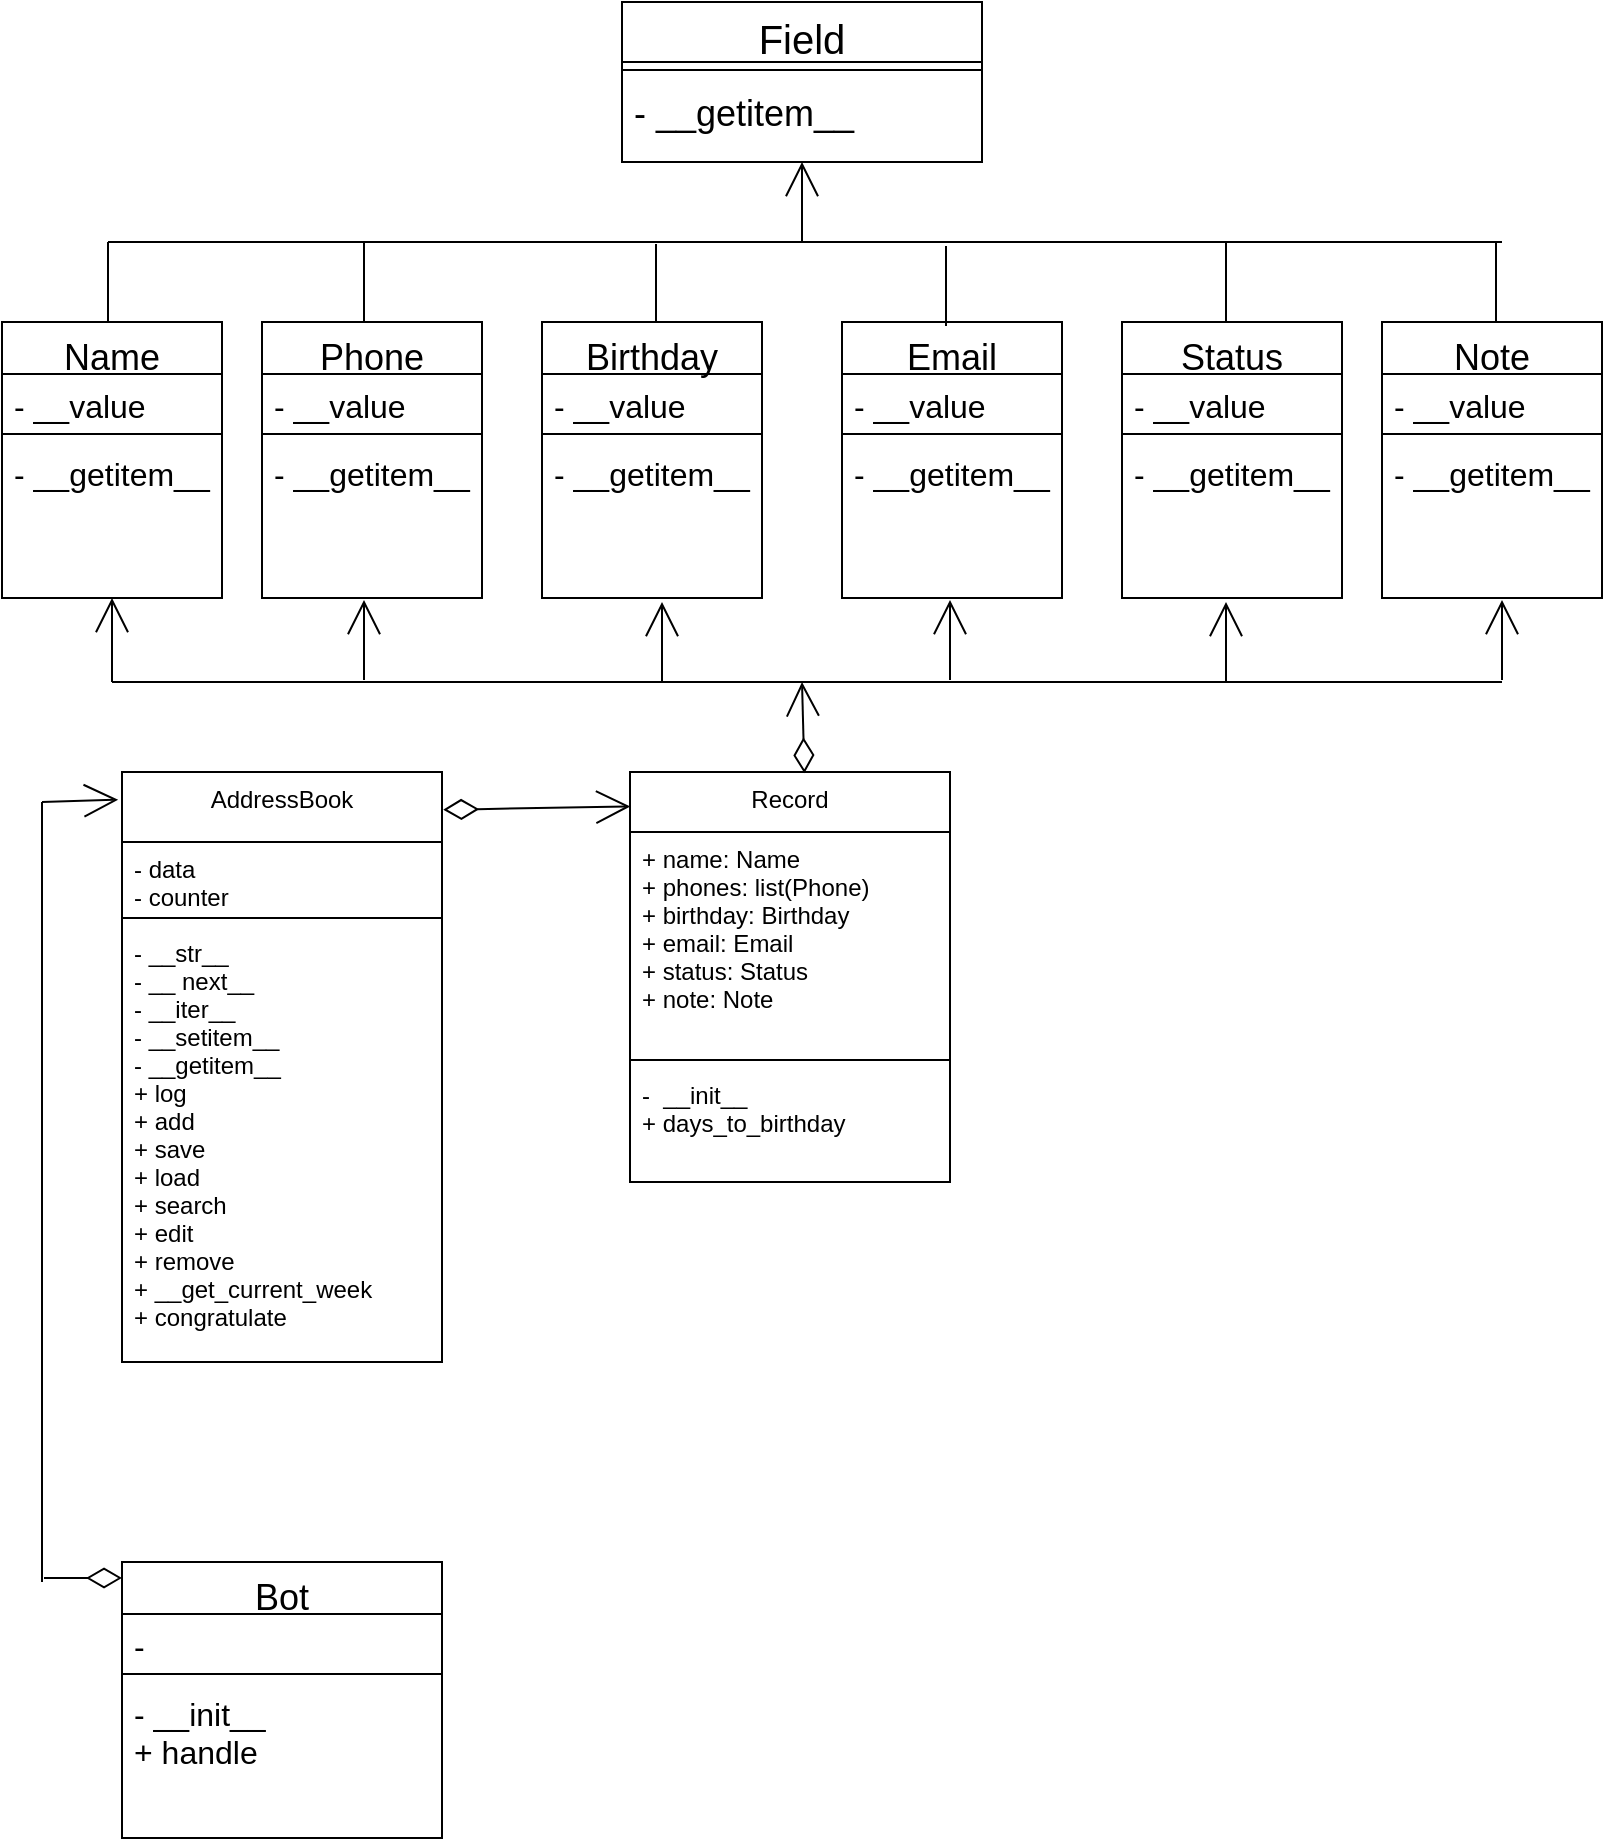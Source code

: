 <mxfile version="21.6.8" type="device">
  <diagram id="C5RBs43oDa-KdzZeNtuy" name="Page-1">
    <mxGraphModel dx="1050" dy="585" grid="1" gridSize="10" guides="1" tooltips="1" connect="1" arrows="1" fold="1" page="1" pageScale="1" pageWidth="827" pageHeight="1169" math="0" shadow="0">
      <root>
        <mxCell id="WIyWlLk6GJQsqaUBKTNV-0" />
        <mxCell id="WIyWlLk6GJQsqaUBKTNV-1" parent="WIyWlLk6GJQsqaUBKTNV-0" />
        <mxCell id="zkfFHV4jXpPFQw0GAbJ--0" value="Field" style="swimlane;fontStyle=0;align=center;verticalAlign=top;childLayout=stackLayout;horizontal=1;startSize=30;horizontalStack=0;resizeParent=1;resizeLast=0;collapsible=1;marginBottom=0;rounded=0;shadow=0;strokeWidth=1;fontSize=20;" parent="WIyWlLk6GJQsqaUBKTNV-1" vertex="1">
          <mxGeometry x="330" y="200" width="180" height="80" as="geometry">
            <mxRectangle x="230" y="140" width="160" height="26" as="alternateBounds" />
          </mxGeometry>
        </mxCell>
        <mxCell id="zkfFHV4jXpPFQw0GAbJ--4" value="" style="line;html=1;strokeWidth=1;align=left;verticalAlign=middle;spacingTop=-1;spacingLeft=3;spacingRight=3;rotatable=0;labelPosition=right;points=[];portConstraint=eastwest;" parent="zkfFHV4jXpPFQw0GAbJ--0" vertex="1">
          <mxGeometry y="30" width="180" height="8" as="geometry" />
        </mxCell>
        <mxCell id="GdWMDdMxAD1pK-X6qC2C-0" value="- __getitem__" style="text;align=left;verticalAlign=top;spacingLeft=4;spacingRight=4;overflow=hidden;rotatable=1;points=[[0,0.5],[1,0.5]];portConstraint=eastwest;movable=1;resizable=1;deletable=1;editable=1;locked=0;connectable=1;fontSize=18;" parent="zkfFHV4jXpPFQw0GAbJ--0" vertex="1">
          <mxGeometry y="38" width="180" height="32" as="geometry" />
        </mxCell>
        <mxCell id="f89vowj2R0EjpbG1QXsR-9" value="Name" style="swimlane;fontStyle=0;align=center;verticalAlign=top;childLayout=stackLayout;horizontal=1;startSize=26;horizontalStack=0;resizeParent=1;resizeLast=0;collapsible=1;marginBottom=0;rounded=0;shadow=0;strokeWidth=1;fontSize=18;" parent="WIyWlLk6GJQsqaUBKTNV-1" vertex="1">
          <mxGeometry x="20" y="360" width="110" height="138" as="geometry">
            <mxRectangle x="130" y="380" width="160" height="26" as="alternateBounds" />
          </mxGeometry>
        </mxCell>
        <mxCell id="f89vowj2R0EjpbG1QXsR-10" value="- __value" style="text;align=left;verticalAlign=top;spacingLeft=4;spacingRight=4;overflow=hidden;rotatable=0;points=[[0,0.5],[1,0.5]];portConstraint=eastwest;fontSize=16;" parent="f89vowj2R0EjpbG1QXsR-9" vertex="1">
          <mxGeometry y="26" width="110" height="26" as="geometry" />
        </mxCell>
        <mxCell id="f89vowj2R0EjpbG1QXsR-12" value="" style="line;html=1;strokeWidth=1;align=left;verticalAlign=middle;spacingTop=-1;spacingLeft=3;spacingRight=3;rotatable=0;labelPosition=right;points=[];portConstraint=eastwest;" parent="f89vowj2R0EjpbG1QXsR-9" vertex="1">
          <mxGeometry y="52" width="110" height="8" as="geometry" />
        </mxCell>
        <mxCell id="f89vowj2R0EjpbG1QXsR-13" value="- __getitem__" style="text;align=left;verticalAlign=top;spacingLeft=4;spacingRight=4;overflow=hidden;rotatable=0;points=[[0,0.5],[1,0.5]];portConstraint=eastwest;fontStyle=0;fontSize=16;" parent="f89vowj2R0EjpbG1QXsR-9" vertex="1">
          <mxGeometry y="60" width="110" height="60" as="geometry" />
        </mxCell>
        <mxCell id="f89vowj2R0EjpbG1QXsR-15" value="" style="endArrow=open;html=1;rounded=0;endSize=15;endFill=0;" parent="WIyWlLk6GJQsqaUBKTNV-1" edge="1">
          <mxGeometry width="50" height="50" relative="1" as="geometry">
            <mxPoint x="420" y="320" as="sourcePoint" />
            <mxPoint x="420" y="280" as="targetPoint" />
            <Array as="points">
              <mxPoint x="420" y="310" />
            </Array>
          </mxGeometry>
        </mxCell>
        <mxCell id="f89vowj2R0EjpbG1QXsR-17" value="" style="endArrow=none;html=1;rounded=0;" parent="WIyWlLk6GJQsqaUBKTNV-1" edge="1">
          <mxGeometry width="50" height="50" relative="1" as="geometry">
            <mxPoint x="73" y="320" as="sourcePoint" />
            <mxPoint x="770" y="320" as="targetPoint" />
          </mxGeometry>
        </mxCell>
        <mxCell id="f89vowj2R0EjpbG1QXsR-18" value="" style="endArrow=none;html=1;rounded=0;exitX=0.5;exitY=0;exitDx=0;exitDy=0;" parent="WIyWlLk6GJQsqaUBKTNV-1" edge="1">
          <mxGeometry width="50" height="50" relative="1" as="geometry">
            <mxPoint x="73" y="360" as="sourcePoint" />
            <mxPoint x="73" y="320" as="targetPoint" />
          </mxGeometry>
        </mxCell>
        <mxCell id="f89vowj2R0EjpbG1QXsR-19" value="" style="endArrow=none;html=1;rounded=0;exitX=0.5;exitY=0;exitDx=0;exitDy=0;" parent="WIyWlLk6GJQsqaUBKTNV-1" edge="1">
          <mxGeometry width="50" height="50" relative="1" as="geometry">
            <mxPoint x="201" y="360" as="sourcePoint" />
            <mxPoint x="201" y="320" as="targetPoint" />
            <Array as="points">
              <mxPoint x="201" y="340" />
            </Array>
          </mxGeometry>
        </mxCell>
        <mxCell id="f89vowj2R0EjpbG1QXsR-20" value="" style="endArrow=none;html=1;rounded=0;exitX=0.5;exitY=0;exitDx=0;exitDy=0;" parent="WIyWlLk6GJQsqaUBKTNV-1" edge="1">
          <mxGeometry width="50" height="50" relative="1" as="geometry">
            <mxPoint x="347" y="361" as="sourcePoint" />
            <mxPoint x="347" y="321" as="targetPoint" />
            <Array as="points">
              <mxPoint x="347" y="341" />
            </Array>
          </mxGeometry>
        </mxCell>
        <mxCell id="f89vowj2R0EjpbG1QXsR-21" value="" style="endArrow=none;html=1;rounded=0;exitX=0.5;exitY=0;exitDx=0;exitDy=0;" parent="WIyWlLk6GJQsqaUBKTNV-1" edge="1">
          <mxGeometry width="50" height="50" relative="1" as="geometry">
            <mxPoint x="767" y="360" as="sourcePoint" />
            <mxPoint x="767" y="320" as="targetPoint" />
            <Array as="points">
              <mxPoint x="767" y="340" />
            </Array>
          </mxGeometry>
        </mxCell>
        <mxCell id="f89vowj2R0EjpbG1QXsR-38" value="Record" style="swimlane;fontStyle=0;align=center;verticalAlign=top;childLayout=stackLayout;horizontal=1;startSize=30;horizontalStack=0;resizeParent=1;resizeLast=0;collapsible=1;marginBottom=0;rounded=0;shadow=0;strokeWidth=1;" parent="WIyWlLk6GJQsqaUBKTNV-1" vertex="1">
          <mxGeometry x="334" y="585" width="160" height="205" as="geometry">
            <mxRectangle x="230" y="140" width="160" height="26" as="alternateBounds" />
          </mxGeometry>
        </mxCell>
        <mxCell id="f89vowj2R0EjpbG1QXsR-39" value="+ name: Name&#xa;+ phones: list(Phone)&#xa;+ birthday: Birthday&#xa;+ email: Email&#xa;+ status: Status&#xa;+ note: Note" style="text;align=left;verticalAlign=top;spacingLeft=4;spacingRight=4;overflow=hidden;rotatable=0;points=[[0,0.5],[1,0.5]];portConstraint=eastwest;" parent="f89vowj2R0EjpbG1QXsR-38" vertex="1">
          <mxGeometry y="30" width="160" height="110" as="geometry" />
        </mxCell>
        <mxCell id="f89vowj2R0EjpbG1QXsR-40" value="" style="line;html=1;strokeWidth=1;align=left;verticalAlign=middle;spacingTop=-1;spacingLeft=3;spacingRight=3;rotatable=0;labelPosition=right;points=[];portConstraint=eastwest;" parent="f89vowj2R0EjpbG1QXsR-38" vertex="1">
          <mxGeometry y="140" width="160" height="8" as="geometry" />
        </mxCell>
        <mxCell id="f89vowj2R0EjpbG1QXsR-42" value="-  __init__&#xa;+ days_to_birthday&#xa;" style="text;align=left;verticalAlign=top;spacingLeft=4;spacingRight=4;overflow=hidden;rotatable=0;points=[[0,0.5],[1,0.5]];portConstraint=eastwest;fontStyle=0" parent="f89vowj2R0EjpbG1QXsR-38" vertex="1">
          <mxGeometry y="148" width="160" height="42" as="geometry" />
        </mxCell>
        <mxCell id="f89vowj2R0EjpbG1QXsR-44" value="" style="endArrow=open;html=1;rounded=0;endFill=0;startArrow=diamondThin;startFill=0;endSize=15;startSize=15;exitX=0.545;exitY=0.003;exitDx=0;exitDy=0;exitPerimeter=0;" parent="WIyWlLk6GJQsqaUBKTNV-1" source="f89vowj2R0EjpbG1QXsR-38" edge="1">
          <mxGeometry width="50" height="50" relative="1" as="geometry">
            <mxPoint x="420" y="580" as="sourcePoint" />
            <mxPoint x="420" y="540" as="targetPoint" />
          </mxGeometry>
        </mxCell>
        <mxCell id="f89vowj2R0EjpbG1QXsR-45" value="" style="endArrow=none;html=1;rounded=0;" parent="WIyWlLk6GJQsqaUBKTNV-1" edge="1">
          <mxGeometry width="50" height="50" relative="1" as="geometry">
            <mxPoint x="75" y="540" as="sourcePoint" />
            <mxPoint x="770" y="540" as="targetPoint" />
          </mxGeometry>
        </mxCell>
        <mxCell id="f89vowj2R0EjpbG1QXsR-47" value="" style="endArrow=open;html=1;rounded=0;endFill=0;endSize=15;entryX=0.5;entryY=1;entryDx=0;entryDy=0;" parent="WIyWlLk6GJQsqaUBKTNV-1" target="f89vowj2R0EjpbG1QXsR-9" edge="1">
          <mxGeometry width="50" height="50" relative="1" as="geometry">
            <mxPoint x="75" y="540" as="sourcePoint" />
            <mxPoint x="110" y="640" as="targetPoint" />
          </mxGeometry>
        </mxCell>
        <mxCell id="f89vowj2R0EjpbG1QXsR-48" value="" style="endArrow=open;html=1;rounded=0;endFill=0;endSize=15;" parent="WIyWlLk6GJQsqaUBKTNV-1" edge="1">
          <mxGeometry width="50" height="50" relative="1" as="geometry">
            <mxPoint x="632" y="540" as="sourcePoint" />
            <mxPoint x="632" y="500" as="targetPoint" />
          </mxGeometry>
        </mxCell>
        <mxCell id="f89vowj2R0EjpbG1QXsR-49" value="" style="endArrow=open;html=1;rounded=0;endFill=0;endSize=15;" parent="WIyWlLk6GJQsqaUBKTNV-1" edge="1">
          <mxGeometry width="50" height="50" relative="1" as="geometry">
            <mxPoint x="201" y="539" as="sourcePoint" />
            <mxPoint x="201" y="499" as="targetPoint" />
          </mxGeometry>
        </mxCell>
        <mxCell id="f89vowj2R0EjpbG1QXsR-50" value="" style="endArrow=open;html=1;rounded=0;endFill=0;endSize=15;" parent="WIyWlLk6GJQsqaUBKTNV-1" edge="1">
          <mxGeometry width="50" height="50" relative="1" as="geometry">
            <mxPoint x="770" y="539" as="sourcePoint" />
            <mxPoint x="770" y="499" as="targetPoint" />
          </mxGeometry>
        </mxCell>
        <mxCell id="f89vowj2R0EjpbG1QXsR-51" value="AddressBook" style="swimlane;fontStyle=0;align=center;verticalAlign=top;childLayout=stackLayout;horizontal=1;startSize=35;horizontalStack=0;resizeParent=1;resizeLast=0;collapsible=1;marginBottom=0;rounded=0;shadow=0;strokeWidth=1;" parent="WIyWlLk6GJQsqaUBKTNV-1" vertex="1">
          <mxGeometry x="80" y="585" width="160" height="295" as="geometry">
            <mxRectangle x="130" y="380" width="160" height="26" as="alternateBounds" />
          </mxGeometry>
        </mxCell>
        <mxCell id="f89vowj2R0EjpbG1QXsR-52" value="- data&#xa;- counter" style="text;align=left;verticalAlign=top;spacingLeft=4;spacingRight=4;overflow=hidden;rotatable=0;points=[[0,0.5],[1,0.5]];portConstraint=eastwest;" parent="f89vowj2R0EjpbG1QXsR-51" vertex="1">
          <mxGeometry y="35" width="160" height="34" as="geometry" />
        </mxCell>
        <mxCell id="f89vowj2R0EjpbG1QXsR-53" value="" style="line;html=1;strokeWidth=1;align=left;verticalAlign=middle;spacingTop=-1;spacingLeft=3;spacingRight=3;rotatable=0;labelPosition=right;points=[];portConstraint=eastwest;" parent="f89vowj2R0EjpbG1QXsR-51" vertex="1">
          <mxGeometry y="69" width="160" height="8" as="geometry" />
        </mxCell>
        <mxCell id="f89vowj2R0EjpbG1QXsR-54" value="- __str__&#xa;- __ next__&#xa;- __iter__&#xa;- __setitem__&#xa;- __getitem__&#xa;+ log&#xa;+ add&#xa;+ save&#xa;+ load&#xa;+ search&#xa;+ edit&#xa;+ remove&#xa;+ __get_current_week&#xa;+ congratulate&#xa;" style="text;align=left;verticalAlign=top;spacingLeft=4;spacingRight=4;overflow=hidden;rotatable=0;points=[[0,0.5],[1,0.5]];portConstraint=eastwest;fontStyle=0" parent="f89vowj2R0EjpbG1QXsR-51" vertex="1">
          <mxGeometry y="77" width="160" height="213" as="geometry" />
        </mxCell>
        <mxCell id="f89vowj2R0EjpbG1QXsR-55" value="" style="endArrow=open;html=1;rounded=0;endFill=0;startArrow=diamondThin;startFill=0;endSize=15;startSize=15;entryX=0.001;entryY=0.084;entryDx=0;entryDy=0;entryPerimeter=0;exitX=1.004;exitY=0.064;exitDx=0;exitDy=0;exitPerimeter=0;" parent="WIyWlLk6GJQsqaUBKTNV-1" source="f89vowj2R0EjpbG1QXsR-51" target="f89vowj2R0EjpbG1QXsR-38" edge="1">
          <mxGeometry width="50" height="50" relative="1" as="geometry">
            <mxPoint x="240" y="600" as="sourcePoint" />
            <mxPoint x="330" y="600" as="targetPoint" />
          </mxGeometry>
        </mxCell>
        <mxCell id="DfpqDmvV-3iWDSNKvdnb-0" value="Phone" style="swimlane;fontStyle=0;align=center;verticalAlign=top;childLayout=stackLayout;horizontal=1;startSize=26;horizontalStack=0;resizeParent=1;resizeLast=0;collapsible=1;marginBottom=0;rounded=0;shadow=0;strokeWidth=1;fontSize=18;" parent="WIyWlLk6GJQsqaUBKTNV-1" vertex="1">
          <mxGeometry x="150" y="360" width="110" height="138" as="geometry">
            <mxRectangle x="130" y="380" width="160" height="26" as="alternateBounds" />
          </mxGeometry>
        </mxCell>
        <mxCell id="DfpqDmvV-3iWDSNKvdnb-1" value="- __value" style="text;align=left;verticalAlign=top;spacingLeft=4;spacingRight=4;overflow=hidden;rotatable=0;points=[[0,0.5],[1,0.5]];portConstraint=eastwest;fontSize=16;" parent="DfpqDmvV-3iWDSNKvdnb-0" vertex="1">
          <mxGeometry y="26" width="110" height="26" as="geometry" />
        </mxCell>
        <mxCell id="DfpqDmvV-3iWDSNKvdnb-2" value="" style="line;html=1;strokeWidth=1;align=left;verticalAlign=middle;spacingTop=-1;spacingLeft=3;spacingRight=3;rotatable=0;labelPosition=right;points=[];portConstraint=eastwest;" parent="DfpqDmvV-3iWDSNKvdnb-0" vertex="1">
          <mxGeometry y="52" width="110" height="8" as="geometry" />
        </mxCell>
        <mxCell id="DfpqDmvV-3iWDSNKvdnb-3" value="- __getitem__" style="text;align=left;verticalAlign=top;spacingLeft=4;spacingRight=4;overflow=hidden;rotatable=0;points=[[0,0.5],[1,0.5]];portConstraint=eastwest;fontStyle=0;fontSize=16;" parent="DfpqDmvV-3iWDSNKvdnb-0" vertex="1">
          <mxGeometry y="60" width="110" height="60" as="geometry" />
        </mxCell>
        <mxCell id="DfpqDmvV-3iWDSNKvdnb-4" value="Birthday" style="swimlane;fontStyle=0;align=center;verticalAlign=top;childLayout=stackLayout;horizontal=1;startSize=26;horizontalStack=0;resizeParent=1;resizeLast=0;collapsible=1;marginBottom=0;rounded=0;shadow=0;strokeWidth=1;fontSize=18;" parent="WIyWlLk6GJQsqaUBKTNV-1" vertex="1">
          <mxGeometry x="290" y="360" width="110" height="138" as="geometry">
            <mxRectangle x="130" y="380" width="160" height="26" as="alternateBounds" />
          </mxGeometry>
        </mxCell>
        <mxCell id="DfpqDmvV-3iWDSNKvdnb-5" value="- __value" style="text;align=left;verticalAlign=top;spacingLeft=4;spacingRight=4;overflow=hidden;rotatable=0;points=[[0,0.5],[1,0.5]];portConstraint=eastwest;fontSize=16;" parent="DfpqDmvV-3iWDSNKvdnb-4" vertex="1">
          <mxGeometry y="26" width="110" height="26" as="geometry" />
        </mxCell>
        <mxCell id="DfpqDmvV-3iWDSNKvdnb-6" value="" style="line;html=1;strokeWidth=1;align=left;verticalAlign=middle;spacingTop=-1;spacingLeft=3;spacingRight=3;rotatable=0;labelPosition=right;points=[];portConstraint=eastwest;" parent="DfpqDmvV-3iWDSNKvdnb-4" vertex="1">
          <mxGeometry y="52" width="110" height="8" as="geometry" />
        </mxCell>
        <mxCell id="DfpqDmvV-3iWDSNKvdnb-7" value="- __getitem__" style="text;align=left;verticalAlign=top;spacingLeft=4;spacingRight=4;overflow=hidden;rotatable=0;points=[[0,0.5],[1,0.5]];portConstraint=eastwest;fontStyle=0;fontSize=16;" parent="DfpqDmvV-3iWDSNKvdnb-4" vertex="1">
          <mxGeometry y="60" width="110" height="60" as="geometry" />
        </mxCell>
        <mxCell id="DfpqDmvV-3iWDSNKvdnb-8" value="Email" style="swimlane;fontStyle=0;align=center;verticalAlign=top;childLayout=stackLayout;horizontal=1;startSize=26;horizontalStack=0;resizeParent=1;resizeLast=0;collapsible=1;marginBottom=0;rounded=0;shadow=0;strokeWidth=1;fontSize=18;" parent="WIyWlLk6GJQsqaUBKTNV-1" vertex="1">
          <mxGeometry x="440" y="360" width="110" height="138" as="geometry">
            <mxRectangle x="130" y="380" width="160" height="26" as="alternateBounds" />
          </mxGeometry>
        </mxCell>
        <mxCell id="DfpqDmvV-3iWDSNKvdnb-9" value="- __value" style="text;align=left;verticalAlign=top;spacingLeft=4;spacingRight=4;overflow=hidden;rotatable=0;points=[[0,0.5],[1,0.5]];portConstraint=eastwest;fontSize=16;" parent="DfpqDmvV-3iWDSNKvdnb-8" vertex="1">
          <mxGeometry y="26" width="110" height="26" as="geometry" />
        </mxCell>
        <mxCell id="DfpqDmvV-3iWDSNKvdnb-10" value="" style="line;html=1;strokeWidth=1;align=left;verticalAlign=middle;spacingTop=-1;spacingLeft=3;spacingRight=3;rotatable=0;labelPosition=right;points=[];portConstraint=eastwest;" parent="DfpqDmvV-3iWDSNKvdnb-8" vertex="1">
          <mxGeometry y="52" width="110" height="8" as="geometry" />
        </mxCell>
        <mxCell id="DfpqDmvV-3iWDSNKvdnb-11" value="- __getitem__" style="text;align=left;verticalAlign=top;spacingLeft=4;spacingRight=4;overflow=hidden;rotatable=0;points=[[0,0.5],[1,0.5]];portConstraint=eastwest;fontStyle=0;fontSize=16;" parent="DfpqDmvV-3iWDSNKvdnb-8" vertex="1">
          <mxGeometry y="60" width="110" height="60" as="geometry" />
        </mxCell>
        <mxCell id="DfpqDmvV-3iWDSNKvdnb-12" value="Note" style="swimlane;fontStyle=0;align=center;verticalAlign=top;childLayout=stackLayout;horizontal=1;startSize=26;horizontalStack=0;resizeParent=1;resizeLast=0;collapsible=1;marginBottom=0;rounded=0;shadow=0;strokeWidth=1;fontSize=18;" parent="WIyWlLk6GJQsqaUBKTNV-1" vertex="1">
          <mxGeometry x="710" y="360" width="110" height="138" as="geometry">
            <mxRectangle x="130" y="380" width="160" height="26" as="alternateBounds" />
          </mxGeometry>
        </mxCell>
        <mxCell id="DfpqDmvV-3iWDSNKvdnb-13" value="- __value" style="text;align=left;verticalAlign=top;spacingLeft=4;spacingRight=4;overflow=hidden;rotatable=0;points=[[0,0.5],[1,0.5]];portConstraint=eastwest;fontSize=16;" parent="DfpqDmvV-3iWDSNKvdnb-12" vertex="1">
          <mxGeometry y="26" width="110" height="26" as="geometry" />
        </mxCell>
        <mxCell id="DfpqDmvV-3iWDSNKvdnb-14" value="" style="line;html=1;strokeWidth=1;align=left;verticalAlign=middle;spacingTop=-1;spacingLeft=3;spacingRight=3;rotatable=0;labelPosition=right;points=[];portConstraint=eastwest;" parent="DfpqDmvV-3iWDSNKvdnb-12" vertex="1">
          <mxGeometry y="52" width="110" height="8" as="geometry" />
        </mxCell>
        <mxCell id="DfpqDmvV-3iWDSNKvdnb-15" value="- __getitem__" style="text;align=left;verticalAlign=top;spacingLeft=4;spacingRight=4;overflow=hidden;rotatable=0;points=[[0,0.5],[1,0.5]];portConstraint=eastwest;fontStyle=0;fontSize=16;" parent="DfpqDmvV-3iWDSNKvdnb-12" vertex="1">
          <mxGeometry y="60" width="110" height="60" as="geometry" />
        </mxCell>
        <mxCell id="DfpqDmvV-3iWDSNKvdnb-16" value="Status" style="swimlane;fontStyle=0;align=center;verticalAlign=top;childLayout=stackLayout;horizontal=1;startSize=26;horizontalStack=0;resizeParent=1;resizeLast=0;collapsible=1;marginBottom=0;rounded=0;shadow=0;strokeWidth=1;fontSize=18;" parent="WIyWlLk6GJQsqaUBKTNV-1" vertex="1">
          <mxGeometry x="580" y="360" width="110" height="138" as="geometry">
            <mxRectangle x="130" y="380" width="160" height="26" as="alternateBounds" />
          </mxGeometry>
        </mxCell>
        <mxCell id="DfpqDmvV-3iWDSNKvdnb-17" value="- __value" style="text;align=left;verticalAlign=top;spacingLeft=4;spacingRight=4;overflow=hidden;rotatable=0;points=[[0,0.5],[1,0.5]];portConstraint=eastwest;fontSize=16;" parent="DfpqDmvV-3iWDSNKvdnb-16" vertex="1">
          <mxGeometry y="26" width="110" height="26" as="geometry" />
        </mxCell>
        <mxCell id="DfpqDmvV-3iWDSNKvdnb-18" value="" style="line;html=1;strokeWidth=1;align=left;verticalAlign=middle;spacingTop=-1;spacingLeft=3;spacingRight=3;rotatable=0;labelPosition=right;points=[];portConstraint=eastwest;" parent="DfpqDmvV-3iWDSNKvdnb-16" vertex="1">
          <mxGeometry y="52" width="110" height="8" as="geometry" />
        </mxCell>
        <mxCell id="DfpqDmvV-3iWDSNKvdnb-19" value="- __getitem__" style="text;align=left;verticalAlign=top;spacingLeft=4;spacingRight=4;overflow=hidden;rotatable=0;points=[[0,0.5],[1,0.5]];portConstraint=eastwest;fontStyle=0;fontSize=16;" parent="DfpqDmvV-3iWDSNKvdnb-16" vertex="1">
          <mxGeometry y="60" width="110" height="60" as="geometry" />
        </mxCell>
        <mxCell id="DfpqDmvV-3iWDSNKvdnb-20" value="" style="endArrow=none;html=1;rounded=0;exitX=0.5;exitY=0;exitDx=0;exitDy=0;" parent="WIyWlLk6GJQsqaUBKTNV-1" edge="1">
          <mxGeometry width="50" height="50" relative="1" as="geometry">
            <mxPoint x="492" y="362" as="sourcePoint" />
            <mxPoint x="492" y="322" as="targetPoint" />
            <Array as="points">
              <mxPoint x="492" y="342" />
            </Array>
          </mxGeometry>
        </mxCell>
        <mxCell id="DfpqDmvV-3iWDSNKvdnb-21" value="" style="endArrow=none;html=1;rounded=0;exitX=0.5;exitY=0;exitDx=0;exitDy=0;" parent="WIyWlLk6GJQsqaUBKTNV-1" edge="1">
          <mxGeometry width="50" height="50" relative="1" as="geometry">
            <mxPoint x="632" y="360" as="sourcePoint" />
            <mxPoint x="632" y="320" as="targetPoint" />
            <Array as="points">
              <mxPoint x="632" y="340" />
            </Array>
          </mxGeometry>
        </mxCell>
        <mxCell id="DfpqDmvV-3iWDSNKvdnb-22" value="" style="endArrow=open;html=1;rounded=0;endFill=0;endSize=15;" parent="WIyWlLk6GJQsqaUBKTNV-1" edge="1">
          <mxGeometry width="50" height="50" relative="1" as="geometry">
            <mxPoint x="494" y="539" as="sourcePoint" />
            <mxPoint x="494" y="499" as="targetPoint" />
          </mxGeometry>
        </mxCell>
        <mxCell id="DfpqDmvV-3iWDSNKvdnb-23" value="" style="endArrow=open;html=1;rounded=0;endFill=0;endSize=15;" parent="WIyWlLk6GJQsqaUBKTNV-1" edge="1">
          <mxGeometry width="50" height="50" relative="1" as="geometry">
            <mxPoint x="350" y="540" as="sourcePoint" />
            <mxPoint x="350" y="500" as="targetPoint" />
          </mxGeometry>
        </mxCell>
        <mxCell id="hHElb3EQ1m33AWE8UM63-0" value="Bot" style="swimlane;fontStyle=0;align=center;verticalAlign=top;childLayout=stackLayout;horizontal=1;startSize=26;horizontalStack=0;resizeParent=1;resizeLast=0;collapsible=1;marginBottom=0;rounded=0;shadow=0;strokeWidth=1;fontSize=18;" vertex="1" parent="WIyWlLk6GJQsqaUBKTNV-1">
          <mxGeometry x="80" y="980" width="160" height="138" as="geometry">
            <mxRectangle x="130" y="380" width="160" height="26" as="alternateBounds" />
          </mxGeometry>
        </mxCell>
        <mxCell id="hHElb3EQ1m33AWE8UM63-1" value="- " style="text;align=left;verticalAlign=top;spacingLeft=4;spacingRight=4;overflow=hidden;rotatable=0;points=[[0,0.5],[1,0.5]];portConstraint=eastwest;fontSize=16;" vertex="1" parent="hHElb3EQ1m33AWE8UM63-0">
          <mxGeometry y="26" width="160" height="26" as="geometry" />
        </mxCell>
        <mxCell id="hHElb3EQ1m33AWE8UM63-2" value="" style="line;html=1;strokeWidth=1;align=left;verticalAlign=middle;spacingTop=-1;spacingLeft=3;spacingRight=3;rotatable=0;labelPosition=right;points=[];portConstraint=eastwest;" vertex="1" parent="hHElb3EQ1m33AWE8UM63-0">
          <mxGeometry y="52" width="160" height="8" as="geometry" />
        </mxCell>
        <mxCell id="hHElb3EQ1m33AWE8UM63-3" value="- __init__&#xa;+ handle" style="text;align=left;verticalAlign=top;spacingLeft=4;spacingRight=4;overflow=hidden;rotatable=0;points=[[0,0.5],[1,0.5]];portConstraint=eastwest;fontStyle=0;fontSize=16;" vertex="1" parent="hHElb3EQ1m33AWE8UM63-0">
          <mxGeometry y="60" width="160" height="60" as="geometry" />
        </mxCell>
        <mxCell id="hHElb3EQ1m33AWE8UM63-4" value="" style="endArrow=none;html=1;rounded=0;endFill=0;" edge="1" parent="WIyWlLk6GJQsqaUBKTNV-1">
          <mxGeometry width="50" height="50" relative="1" as="geometry">
            <mxPoint x="40" y="990" as="sourcePoint" />
            <mxPoint x="40" y="600" as="targetPoint" />
          </mxGeometry>
        </mxCell>
        <mxCell id="hHElb3EQ1m33AWE8UM63-5" value="" style="endArrow=open;html=1;rounded=0;entryX=-0.012;entryY=0.047;entryDx=0;entryDy=0;entryPerimeter=0;endFill=0;strokeWidth=1;endSize=15;" edge="1" parent="WIyWlLk6GJQsqaUBKTNV-1" target="f89vowj2R0EjpbG1QXsR-51">
          <mxGeometry width="50" height="50" relative="1" as="geometry">
            <mxPoint x="40" y="600" as="sourcePoint" />
            <mxPoint x="90" y="550" as="targetPoint" />
          </mxGeometry>
        </mxCell>
        <mxCell id="hHElb3EQ1m33AWE8UM63-6" value="" style="endArrow=diamondThin;html=1;rounded=0;endFill=0;endSize=15;" edge="1" parent="WIyWlLk6GJQsqaUBKTNV-1">
          <mxGeometry width="50" height="50" relative="1" as="geometry">
            <mxPoint x="41" y="988" as="sourcePoint" />
            <mxPoint x="80" y="988" as="targetPoint" />
          </mxGeometry>
        </mxCell>
      </root>
    </mxGraphModel>
  </diagram>
</mxfile>
